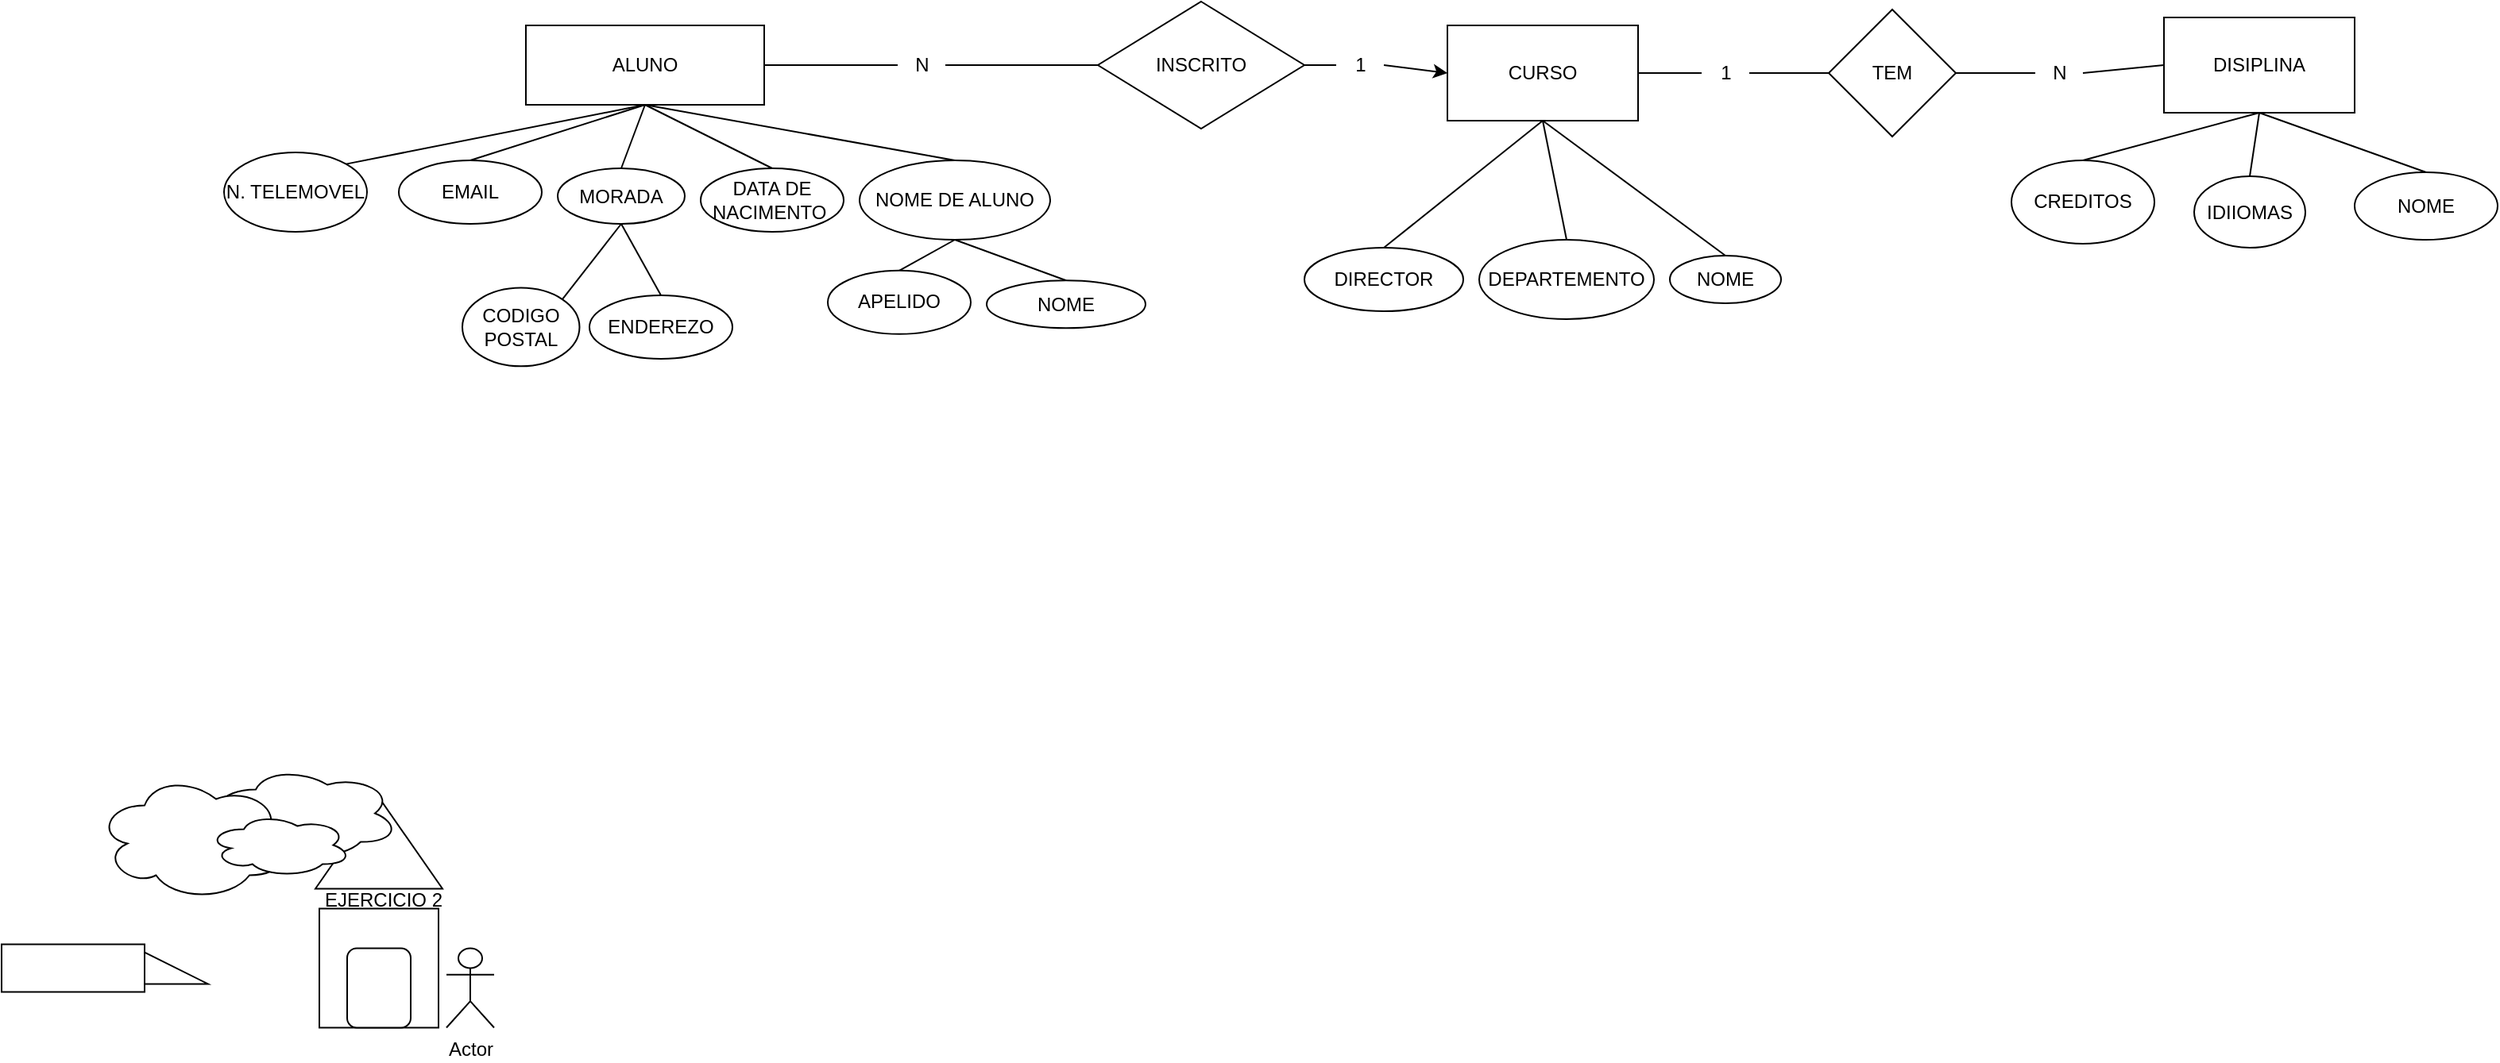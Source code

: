 <mxfile version="21.0.2" type="github" pages="3"><diagram name="Página-1" id="fOUtK3e7nu12n73Vltwu"><mxGraphModel dx="1961" dy="747" grid="1" gridSize="10" guides="1" tooltips="1" connect="1" arrows="1" fold="1" page="1" pageScale="1" pageWidth="827" pageHeight="1169" math="0" shadow="0"><root><mxCell id="0"/><mxCell id="1" parent="0"/><mxCell id="m6ZiWekzEkqs0TR2N4Vm-17" style="rounded=0;orthogonalLoop=1;jettySize=auto;html=1;exitX=0.5;exitY=0;exitDx=0;exitDy=0;entryX=0.5;entryY=1;entryDx=0;entryDy=0;endArrow=none;endFill=0;" edge="1" parent="1" source="m6ZiWekzEkqs0TR2N4Vm-2" target="m6ZiWekzEkqs0TR2N4Vm-1"><mxGeometry relative="1" as="geometry"/></mxCell><mxCell id="m6ZiWekzEkqs0TR2N4Vm-2" value="NOME DE ALUNO" style="ellipse;whiteSpace=wrap;html=1;" vertex="1" parent="1"><mxGeometry x="300" y="145" width="120" height="50" as="geometry"/></mxCell><mxCell id="m6ZiWekzEkqs0TR2N4Vm-16" style="rounded=0;orthogonalLoop=1;jettySize=auto;html=1;exitX=0.5;exitY=0;exitDx=0;exitDy=0;endArrow=none;endFill=0;startArrow=none;" edge="1" parent="1" source="m6ZiWekzEkqs0TR2N4Vm-1"><mxGeometry relative="1" as="geometry"><mxPoint x="140" y="90" as="targetPoint"/></mxGeometry></mxCell><mxCell id="m6ZiWekzEkqs0TR2N4Vm-3" value="DATA DE NACIMENTO&amp;nbsp;" style="ellipse;whiteSpace=wrap;html=1;" vertex="1" parent="1"><mxGeometry x="200" y="150" width="90" height="40" as="geometry"/></mxCell><mxCell id="m6ZiWekzEkqs0TR2N4Vm-15" style="rounded=0;orthogonalLoop=1;jettySize=auto;html=1;exitX=0.5;exitY=0;exitDx=0;exitDy=0;entryX=0.5;entryY=1;entryDx=0;entryDy=0;endArrow=none;endFill=0;" edge="1" parent="1" source="m6ZiWekzEkqs0TR2N4Vm-5" target="m6ZiWekzEkqs0TR2N4Vm-1"><mxGeometry relative="1" as="geometry"/></mxCell><mxCell id="m6ZiWekzEkqs0TR2N4Vm-5" value="MORADA" style="ellipse;whiteSpace=wrap;html=1;" vertex="1" parent="1"><mxGeometry x="110" y="150" width="80" height="35" as="geometry"/></mxCell><mxCell id="m6ZiWekzEkqs0TR2N4Vm-13" style="rounded=0;orthogonalLoop=1;jettySize=auto;html=1;exitX=0.5;exitY=0;exitDx=0;exitDy=0;entryX=0.5;entryY=1;entryDx=0;entryDy=0;endArrow=none;endFill=0;" edge="1" parent="1" source="m6ZiWekzEkqs0TR2N4Vm-6" target="m6ZiWekzEkqs0TR2N4Vm-1"><mxGeometry relative="1" as="geometry"/></mxCell><mxCell id="m6ZiWekzEkqs0TR2N4Vm-6" value="EMAIL" style="ellipse;whiteSpace=wrap;html=1;" vertex="1" parent="1"><mxGeometry x="10" y="145" width="90" height="40" as="geometry"/></mxCell><mxCell id="m6ZiWekzEkqs0TR2N4Vm-9" style="rounded=0;orthogonalLoop=1;jettySize=auto;html=1;exitX=1;exitY=0;exitDx=0;exitDy=0;entryX=0.5;entryY=1;entryDx=0;entryDy=0;endArrow=none;endFill=0;" edge="1" parent="1" source="m6ZiWekzEkqs0TR2N4Vm-7" target="m6ZiWekzEkqs0TR2N4Vm-1"><mxGeometry relative="1" as="geometry"/></mxCell><mxCell id="m6ZiWekzEkqs0TR2N4Vm-7" value="N. TELEMOVEL" style="ellipse;whiteSpace=wrap;html=1;" vertex="1" parent="1"><mxGeometry x="-100" y="140" width="90" height="50" as="geometry"/></mxCell><mxCell id="m6ZiWekzEkqs0TR2N4Vm-53" style="rounded=0;orthogonalLoop=1;jettySize=auto;html=1;exitX=1;exitY=0.5;exitDx=0;exitDy=0;entryX=0;entryY=0.5;entryDx=0;entryDy=0;startArrow=none;endArrow=none;endFill=0;" edge="1" parent="1" source="m6ZiWekzEkqs0TR2N4Vm-74" target="m6ZiWekzEkqs0TR2N4Vm-51"><mxGeometry relative="1" as="geometry"/></mxCell><mxCell id="m6ZiWekzEkqs0TR2N4Vm-18" value="CURSO" style="rounded=0;whiteSpace=wrap;html=1;" vertex="1" parent="1"><mxGeometry x="670" y="60" width="120" height="60" as="geometry"/></mxCell><mxCell id="m6ZiWekzEkqs0TR2N4Vm-52" style="rounded=0;orthogonalLoop=1;jettySize=auto;html=1;exitX=1;exitY=0.5;exitDx=0;exitDy=0;entryX=0;entryY=0.5;entryDx=0;entryDy=0;startArrow=none;endArrow=classic;endFill=1;" edge="1" parent="1" source="m6ZiWekzEkqs0TR2N4Vm-68" target="m6ZiWekzEkqs0TR2N4Vm-18"><mxGeometry relative="1" as="geometry"/></mxCell><mxCell id="m6ZiWekzEkqs0TR2N4Vm-20" value="INSCRITO" style="rhombus;whiteSpace=wrap;html=1;" vertex="1" parent="1"><mxGeometry x="450" y="45" width="130" height="80" as="geometry"/></mxCell><mxCell id="m6ZiWekzEkqs0TR2N4Vm-27" style="rounded=0;orthogonalLoop=1;jettySize=auto;html=1;exitX=0.5;exitY=0;exitDx=0;exitDy=0;entryX=0.5;entryY=1;entryDx=0;entryDy=0;endArrow=none;endFill=0;" edge="1" parent="1" source="m6ZiWekzEkqs0TR2N4Vm-21" target="m6ZiWekzEkqs0TR2N4Vm-18"><mxGeometry relative="1" as="geometry"/></mxCell><mxCell id="m6ZiWekzEkqs0TR2N4Vm-21" value="NOME" style="ellipse;whiteSpace=wrap;html=1;" vertex="1" parent="1"><mxGeometry x="810" y="205" width="70" height="30" as="geometry"/></mxCell><mxCell id="m6ZiWekzEkqs0TR2N4Vm-31" style="rounded=0;orthogonalLoop=1;jettySize=auto;html=1;exitX=0.5;exitY=0;exitDx=0;exitDy=0;entryX=0.5;entryY=1;entryDx=0;entryDy=0;endArrow=none;endFill=0;" edge="1" parent="1" source="m6ZiWekzEkqs0TR2N4Vm-22" target="m6ZiWekzEkqs0TR2N4Vm-18"><mxGeometry relative="1" as="geometry"/></mxCell><mxCell id="m6ZiWekzEkqs0TR2N4Vm-22" value="DEPARTEMENTO" style="ellipse;whiteSpace=wrap;html=1;" vertex="1" parent="1"><mxGeometry x="690" y="195" width="110" height="50" as="geometry"/></mxCell><mxCell id="m6ZiWekzEkqs0TR2N4Vm-25" style="rounded=0;orthogonalLoop=1;jettySize=auto;html=1;exitX=0.5;exitY=0;exitDx=0;exitDy=0;entryX=0.5;entryY=1;entryDx=0;entryDy=0;endArrow=none;endFill=0;" edge="1" parent="1" source="m6ZiWekzEkqs0TR2N4Vm-23" target="m6ZiWekzEkqs0TR2N4Vm-18"><mxGeometry relative="1" as="geometry"/></mxCell><mxCell id="m6ZiWekzEkqs0TR2N4Vm-23" value="DIRECTOR" style="ellipse;whiteSpace=wrap;html=1;" vertex="1" parent="1"><mxGeometry x="580" y="200" width="100" height="40" as="geometry"/></mxCell><mxCell id="m6ZiWekzEkqs0TR2N4Vm-24" value="" style="rounded=0;orthogonalLoop=1;jettySize=auto;html=1;exitX=0.5;exitY=0;exitDx=0;exitDy=0;endArrow=none;endFill=0;entryX=0.5;entryY=1;entryDx=0;entryDy=0;" edge="1" parent="1" source="m6ZiWekzEkqs0TR2N4Vm-3" target="m6ZiWekzEkqs0TR2N4Vm-1"><mxGeometry relative="1" as="geometry"><mxPoint x="140" y="90" as="targetPoint"/><mxPoint x="245" y="150" as="sourcePoint"/></mxGeometry></mxCell><mxCell id="m6ZiWekzEkqs0TR2N4Vm-38" style="rounded=0;orthogonalLoop=1;jettySize=auto;html=1;exitX=1;exitY=0.5;exitDx=0;exitDy=0;entryX=0;entryY=0.5;entryDx=0;entryDy=0;endArrow=none;endFill=0;startArrow=none;" edge="1" parent="1" source="m6ZiWekzEkqs0TR2N4Vm-70" target="m6ZiWekzEkqs0TR2N4Vm-20"><mxGeometry relative="1" as="geometry"/></mxCell><mxCell id="m6ZiWekzEkqs0TR2N4Vm-1" value="ALUNO" style="rounded=0;whiteSpace=wrap;html=1;" vertex="1" parent="1"><mxGeometry x="90" y="60" width="150" height="50" as="geometry"/></mxCell><mxCell id="m6ZiWekzEkqs0TR2N4Vm-28" value="DISIPLINA" style="rounded=0;whiteSpace=wrap;html=1;" vertex="1" parent="1"><mxGeometry x="1121" y="55" width="120" height="60" as="geometry"/></mxCell><mxCell id="m6ZiWekzEkqs0TR2N4Vm-37" style="rounded=0;orthogonalLoop=1;jettySize=auto;html=1;exitX=0.5;exitY=0;exitDx=0;exitDy=0;entryX=0.5;entryY=1;entryDx=0;entryDy=0;endArrow=none;endFill=0;" edge="1" parent="1" source="m6ZiWekzEkqs0TR2N4Vm-32" target="m6ZiWekzEkqs0TR2N4Vm-28"><mxGeometry relative="1" as="geometry"/></mxCell><mxCell id="m6ZiWekzEkqs0TR2N4Vm-32" value="NOME" style="ellipse;whiteSpace=wrap;html=1;" vertex="1" parent="1"><mxGeometry x="1241" y="152.5" width="90" height="42.5" as="geometry"/></mxCell><mxCell id="m6ZiWekzEkqs0TR2N4Vm-36" style="rounded=0;orthogonalLoop=1;jettySize=auto;html=1;exitX=0.5;exitY=0;exitDx=0;exitDy=0;entryX=0.5;entryY=1;entryDx=0;entryDy=0;endArrow=none;endFill=0;" edge="1" parent="1" source="m6ZiWekzEkqs0TR2N4Vm-33" target="m6ZiWekzEkqs0TR2N4Vm-28"><mxGeometry relative="1" as="geometry"/></mxCell><mxCell id="m6ZiWekzEkqs0TR2N4Vm-33" value="CREDITOS" style="ellipse;whiteSpace=wrap;html=1;" vertex="1" parent="1"><mxGeometry x="1025" y="145" width="90" height="52.5" as="geometry"/></mxCell><mxCell id="m6ZiWekzEkqs0TR2N4Vm-35" style="rounded=0;orthogonalLoop=1;jettySize=auto;html=1;exitX=0.5;exitY=0;exitDx=0;exitDy=0;entryX=0.5;entryY=1;entryDx=0;entryDy=0;endArrow=none;endFill=0;" edge="1" parent="1" source="m6ZiWekzEkqs0TR2N4Vm-34" target="m6ZiWekzEkqs0TR2N4Vm-28"><mxGeometry relative="1" as="geometry"/></mxCell><mxCell id="m6ZiWekzEkqs0TR2N4Vm-34" value="IDIIOMAS" style="ellipse;whiteSpace=wrap;html=1;" vertex="1" parent="1"><mxGeometry x="1140" y="155" width="70" height="45" as="geometry"/></mxCell><mxCell id="m6ZiWekzEkqs0TR2N4Vm-41" value="EJERCICIO 2" style="text;html=1;align=center;verticalAlign=middle;resizable=0;points=[];autosize=1;strokeColor=none;fillColor=none;" vertex="1" parent="1"><mxGeometry x="-50" y="596.25" width="100" height="30" as="geometry"/></mxCell><mxCell id="m6ZiWekzEkqs0TR2N4Vm-42" value="" style="triangle;whiteSpace=wrap;html=1;rotation=-90;" vertex="1" parent="1"><mxGeometry x="-31.25" y="535" width="57.5" height="80" as="geometry"/></mxCell><mxCell id="m6ZiWekzEkqs0TR2N4Vm-43" value="" style="whiteSpace=wrap;html=1;aspect=fixed;" vertex="1" parent="1"><mxGeometry x="-40" y="616.25" width="75" height="75" as="geometry"/></mxCell><mxCell id="m6ZiWekzEkqs0TR2N4Vm-44" value="Actor" style="shape=umlActor;verticalLabelPosition=bottom;verticalAlign=top;html=1;outlineConnect=0;" vertex="1" parent="1"><mxGeometry x="40" y="641.25" width="30" height="50" as="geometry"/></mxCell><mxCell id="m6ZiWekzEkqs0TR2N4Vm-46" value="" style="rounded=1;whiteSpace=wrap;html=1;rotation=90;" vertex="1" parent="1"><mxGeometry x="-27.5" y="646.25" width="50" height="40" as="geometry"/></mxCell><mxCell id="m6ZiWekzEkqs0TR2N4Vm-54" style="rounded=0;orthogonalLoop=1;jettySize=auto;html=1;exitX=1;exitY=0.5;exitDx=0;exitDy=0;entryX=0;entryY=0.5;entryDx=0;entryDy=0;startArrow=none;endArrow=none;endFill=0;" edge="1" parent="1" source="m6ZiWekzEkqs0TR2N4Vm-76" target="m6ZiWekzEkqs0TR2N4Vm-28"><mxGeometry relative="1" as="geometry"/></mxCell><mxCell id="m6ZiWekzEkqs0TR2N4Vm-51" value="TEM" style="rhombus;whiteSpace=wrap;html=1;" vertex="1" parent="1"><mxGeometry x="910" y="50" width="80" height="80" as="geometry"/></mxCell><mxCell id="m6ZiWekzEkqs0TR2N4Vm-55" value="" style="ellipse;shape=cloud;whiteSpace=wrap;html=1;" vertex="1" parent="1"><mxGeometry x="-110" y="526.25" width="120" height="60" as="geometry"/></mxCell><mxCell id="m6ZiWekzEkqs0TR2N4Vm-56" value="" style="ellipse;shape=cloud;whiteSpace=wrap;html=1;" vertex="1" parent="1"><mxGeometry x="-180" y="531.25" width="120" height="80" as="geometry"/></mxCell><mxCell id="m6ZiWekzEkqs0TR2N4Vm-57" value="" style="ellipse;shape=cloud;whiteSpace=wrap;html=1;" vertex="1" parent="1"><mxGeometry x="-110" y="556.25" width="90" height="40" as="geometry"/></mxCell><mxCell id="m6ZiWekzEkqs0TR2N4Vm-61" style="rounded=0;orthogonalLoop=1;jettySize=auto;html=1;exitX=0.5;exitY=0;exitDx=0;exitDy=0;entryX=0.5;entryY=1;entryDx=0;entryDy=0;endArrow=none;endFill=0;" edge="1" parent="1" source="m6ZiWekzEkqs0TR2N4Vm-58" target="m6ZiWekzEkqs0TR2N4Vm-2"><mxGeometry relative="1" as="geometry"/></mxCell><mxCell id="m6ZiWekzEkqs0TR2N4Vm-58" value="NOME" style="ellipse;whiteSpace=wrap;html=1;" vertex="1" parent="1"><mxGeometry x="380" y="220.63" width="100" height="30" as="geometry"/></mxCell><mxCell id="m6ZiWekzEkqs0TR2N4Vm-62" style="rounded=0;orthogonalLoop=1;jettySize=auto;html=1;exitX=0.5;exitY=0;exitDx=0;exitDy=0;endArrow=none;endFill=0;entryX=0.5;entryY=1;entryDx=0;entryDy=0;" edge="1" parent="1" source="m6ZiWekzEkqs0TR2N4Vm-59" target="m6ZiWekzEkqs0TR2N4Vm-2"><mxGeometry relative="1" as="geometry"><mxPoint x="360" y="200" as="targetPoint"/></mxGeometry></mxCell><mxCell id="m6ZiWekzEkqs0TR2N4Vm-59" value="APELIDO" style="ellipse;whiteSpace=wrap;html=1;" vertex="1" parent="1"><mxGeometry x="280" y="214.38" width="90" height="40" as="geometry"/></mxCell><mxCell id="m6ZiWekzEkqs0TR2N4Vm-64" value="" style="triangle;whiteSpace=wrap;html=1;rotation=-90;" vertex="1" parent="1"><mxGeometry x="-160" y="613.75" width="20" height="80" as="geometry"/></mxCell><mxCell id="m6ZiWekzEkqs0TR2N4Vm-66" value="" style="rounded=0;whiteSpace=wrap;html=1;" vertex="1" parent="1"><mxGeometry x="-240" y="638.75" width="90" height="30" as="geometry"/></mxCell><mxCell id="m6ZiWekzEkqs0TR2N4Vm-69" value="" style="edgeStyle=orthogonalEdgeStyle;rounded=0;orthogonalLoop=1;jettySize=auto;html=1;exitX=1;exitY=0.5;exitDx=0;exitDy=0;entryX=0;entryY=0.5;entryDx=0;entryDy=0;endArrow=none;" edge="1" parent="1" source="m6ZiWekzEkqs0TR2N4Vm-20" target="m6ZiWekzEkqs0TR2N4Vm-68"><mxGeometry relative="1" as="geometry"><mxPoint x="580" y="85" as="sourcePoint"/><mxPoint x="670" y="90" as="targetPoint"/></mxGeometry></mxCell><mxCell id="m6ZiWekzEkqs0TR2N4Vm-68" value="1" style="text;html=1;align=center;verticalAlign=middle;resizable=0;points=[];autosize=1;strokeColor=none;fillColor=none;" vertex="1" parent="1"><mxGeometry x="600" y="70" width="30" height="30" as="geometry"/></mxCell><mxCell id="m6ZiWekzEkqs0TR2N4Vm-71" value="" style="rounded=0;orthogonalLoop=1;jettySize=auto;html=1;exitX=1;exitY=0.5;exitDx=0;exitDy=0;entryX=0;entryY=0.5;entryDx=0;entryDy=0;endArrow=none;endFill=0;" edge="1" parent="1" source="m6ZiWekzEkqs0TR2N4Vm-1" target="m6ZiWekzEkqs0TR2N4Vm-70"><mxGeometry relative="1" as="geometry"><mxPoint x="240" y="85" as="sourcePoint"/><mxPoint x="450" y="85" as="targetPoint"/></mxGeometry></mxCell><mxCell id="m6ZiWekzEkqs0TR2N4Vm-70" value="N" style="text;html=1;align=center;verticalAlign=middle;resizable=0;points=[];autosize=1;strokeColor=none;fillColor=none;" vertex="1" parent="1"><mxGeometry x="324" y="70" width="30" height="30" as="geometry"/></mxCell><mxCell id="m6ZiWekzEkqs0TR2N4Vm-79" style="rounded=0;orthogonalLoop=1;jettySize=auto;html=1;exitX=0.5;exitY=0;exitDx=0;exitDy=0;entryX=0.5;entryY=1;entryDx=0;entryDy=0;endArrow=none;endFill=0;" edge="1" parent="1" source="m6ZiWekzEkqs0TR2N4Vm-72" target="m6ZiWekzEkqs0TR2N4Vm-5"><mxGeometry relative="1" as="geometry"><mxPoint x="150" y="400" as="targetPoint"/></mxGeometry></mxCell><mxCell id="m6ZiWekzEkqs0TR2N4Vm-72" value="ENDEREZO" style="ellipse;whiteSpace=wrap;html=1;" vertex="1" parent="1"><mxGeometry x="130" y="230" width="90" height="40" as="geometry"/></mxCell><mxCell id="m6ZiWekzEkqs0TR2N4Vm-78" style="rounded=0;orthogonalLoop=1;jettySize=auto;html=1;exitX=1;exitY=0;exitDx=0;exitDy=0;entryX=0.5;entryY=1;entryDx=0;entryDy=0;endArrow=none;endFill=0;" edge="1" parent="1" source="m6ZiWekzEkqs0TR2N4Vm-73" target="m6ZiWekzEkqs0TR2N4Vm-5"><mxGeometry relative="1" as="geometry"/></mxCell><mxCell id="m6ZiWekzEkqs0TR2N4Vm-73" value="CODIGO POSTAL" style="ellipse;whiteSpace=wrap;html=1;" vertex="1" parent="1"><mxGeometry x="50" y="225.31" width="73.75" height="49.37" as="geometry"/></mxCell><mxCell id="m6ZiWekzEkqs0TR2N4Vm-75" value="" style="edgeStyle=orthogonalEdgeStyle;rounded=0;orthogonalLoop=1;jettySize=auto;html=1;exitX=1;exitY=0.5;exitDx=0;exitDy=0;entryX=0;entryY=0.5;entryDx=0;entryDy=0;endArrow=none;" edge="1" parent="1" source="m6ZiWekzEkqs0TR2N4Vm-18" target="m6ZiWekzEkqs0TR2N4Vm-74"><mxGeometry relative="1" as="geometry"><mxPoint x="790" y="90" as="sourcePoint"/><mxPoint x="910" y="100" as="targetPoint"/></mxGeometry></mxCell><mxCell id="m6ZiWekzEkqs0TR2N4Vm-74" value="1" style="text;html=1;align=center;verticalAlign=middle;resizable=0;points=[];autosize=1;strokeColor=none;fillColor=none;" vertex="1" parent="1"><mxGeometry x="830" y="75" width="30" height="30" as="geometry"/></mxCell><mxCell id="m6ZiWekzEkqs0TR2N4Vm-77" value="" style="rounded=0;orthogonalLoop=1;jettySize=auto;html=1;exitX=1;exitY=0.5;exitDx=0;exitDy=0;entryX=0;entryY=0.5;entryDx=0;entryDy=0;endArrow=none;" edge="1" parent="1" source="m6ZiWekzEkqs0TR2N4Vm-51" target="m6ZiWekzEkqs0TR2N4Vm-76"><mxGeometry relative="1" as="geometry"><mxPoint x="990" y="100" as="sourcePoint"/><mxPoint x="1100" y="106" as="targetPoint"/></mxGeometry></mxCell><mxCell id="m6ZiWekzEkqs0TR2N4Vm-76" value="N" style="text;html=1;align=center;verticalAlign=middle;resizable=0;points=[];autosize=1;strokeColor=none;fillColor=none;" vertex="1" parent="1"><mxGeometry x="1040" y="75" width="30" height="30" as="geometry"/></mxCell></root></mxGraphModel></diagram><diagram id="qKNtDy9oZXVMh6XTqzpb" name="Página-2"><mxGraphModel dx="794" dy="523" grid="1" gridSize="10" guides="1" tooltips="1" connect="1" arrows="1" fold="1" page="1" pageScale="1" pageWidth="827" pageHeight="1169" math="0" shadow="0"><root><mxCell id="0"/><mxCell id="1" parent="0"/><mxCell id="6usrFz4n1SvAlCWqxtuR-7" style="rounded=0;orthogonalLoop=1;jettySize=auto;html=1;exitX=1;exitY=0.5;exitDx=0;exitDy=0;entryX=0;entryY=0.5;entryDx=0;entryDy=0;endArrow=none;endFill=0;startArrow=none;" edge="1" parent="1" source="6usrFz4n1SvAlCWqxtuR-14" target="6usrFz4n1SvAlCWqxtuR-3"><mxGeometry relative="1" as="geometry"/></mxCell><mxCell id="6usrFz4n1SvAlCWqxtuR-2" value="CLIENTE" style="rounded=0;whiteSpace=wrap;html=1;" vertex="1" parent="1"><mxGeometry x="40" y="60" width="120" height="60" as="geometry"/></mxCell><mxCell id="6usrFz4n1SvAlCWqxtuR-13" style="rounded=0;orthogonalLoop=1;jettySize=auto;html=1;exitX=1;exitY=0.5;exitDx=0;exitDy=0;entryX=0;entryY=0.5;entryDx=0;entryDy=0;endArrow=none;endFill=0;startArrow=none;" edge="1" parent="1" source="6usrFz4n1SvAlCWqxtuR-17" target="6usrFz4n1SvAlCWqxtuR-4"><mxGeometry relative="1" as="geometry"/></mxCell><mxCell id="6usrFz4n1SvAlCWqxtuR-3" value="FAZ" style="rhombus;whiteSpace=wrap;html=1;" vertex="1" parent="1"><mxGeometry x="260" y="50" width="80" height="80" as="geometry"/></mxCell><mxCell id="6usrFz4n1SvAlCWqxtuR-9" style="rounded=0;orthogonalLoop=1;jettySize=auto;html=1;exitX=1;exitY=0.5;exitDx=0;exitDy=0;entryX=0;entryY=0.5;entryDx=0;entryDy=0;endArrow=none;endFill=0;" edge="1" parent="1" source="6usrFz4n1SvAlCWqxtuR-4" target="6usrFz4n1SvAlCWqxtuR-5"><mxGeometry relative="1" as="geometry"/></mxCell><mxCell id="6usrFz4n1SvAlCWqxtuR-4" value="ALUGER" style="rounded=0;whiteSpace=wrap;html=1;" vertex="1" parent="1"><mxGeometry x="420" y="60" width="120" height="60" as="geometry"/></mxCell><mxCell id="6usrFz4n1SvAlCWqxtuR-10" style="rounded=0;orthogonalLoop=1;jettySize=auto;html=1;exitX=0.5;exitY=1;exitDx=0;exitDy=0;entryX=0.5;entryY=0;entryDx=0;entryDy=0;endArrow=none;endFill=0;" edge="1" parent="1" source="6usrFz4n1SvAlCWqxtuR-5" target="6usrFz4n1SvAlCWqxtuR-6"><mxGeometry relative="1" as="geometry"/></mxCell><mxCell id="6usrFz4n1SvAlCWqxtuR-5" value="TEM" style="rhombus;whiteSpace=wrap;html=1;" vertex="1" parent="1"><mxGeometry x="660" y="50" width="80" height="80" as="geometry"/></mxCell><mxCell id="6usrFz4n1SvAlCWqxtuR-6" value="VIDEO" style="rounded=0;whiteSpace=wrap;html=1;" vertex="1" parent="1"><mxGeometry x="640" y="160" width="120" height="60" as="geometry"/></mxCell><mxCell id="6usrFz4n1SvAlCWqxtuR-15" value="" style="rounded=0;orthogonalLoop=1;jettySize=auto;html=1;exitX=1;exitY=0.5;exitDx=0;exitDy=0;entryX=0;entryY=0.5;entryDx=0;entryDy=0;endArrow=none;endFill=0;" edge="1" parent="1" source="6usrFz4n1SvAlCWqxtuR-2" target="6usrFz4n1SvAlCWqxtuR-14"><mxGeometry relative="1" as="geometry"><mxPoint x="160" y="90" as="sourcePoint"/><mxPoint x="260" y="90" as="targetPoint"/></mxGeometry></mxCell><mxCell id="6usrFz4n1SvAlCWqxtuR-14" value="1" style="text;strokeColor=none;align=center;fillColor=none;html=1;verticalAlign=middle;whiteSpace=wrap;rounded=0;" vertex="1" parent="1"><mxGeometry x="180" y="75" width="60" height="30" as="geometry"/></mxCell><mxCell id="6usrFz4n1SvAlCWqxtuR-18" value="" style="rounded=0;orthogonalLoop=1;jettySize=auto;html=1;exitX=1;exitY=0.5;exitDx=0;exitDy=0;entryX=0;entryY=0.5;entryDx=0;entryDy=0;endArrow=none;endFill=0;" edge="1" parent="1" source="6usrFz4n1SvAlCWqxtuR-3" target="6usrFz4n1SvAlCWqxtuR-17"><mxGeometry relative="1" as="geometry"><mxPoint x="340" y="90" as="sourcePoint"/><mxPoint x="420" y="90" as="targetPoint"/></mxGeometry></mxCell><mxCell id="6usrFz4n1SvAlCWqxtuR-17" value="1:N" style="text;strokeColor=none;align=center;fillColor=none;html=1;verticalAlign=middle;whiteSpace=wrap;rounded=0;" vertex="1" parent="1"><mxGeometry x="360" y="75" width="40" height="30" as="geometry"/></mxCell><mxCell id="20HCmAm1cqN802RT5Tl9-15" style="rounded=0;orthogonalLoop=1;jettySize=auto;html=1;exitX=0.5;exitY=0;exitDx=0;exitDy=0;entryX=0.5;entryY=1;entryDx=0;entryDy=0;endArrow=none;endFill=0;" edge="1" parent="1" source="20HCmAm1cqN802RT5Tl9-1" target="6usrFz4n1SvAlCWqxtuR-6"><mxGeometry relative="1" as="geometry"/></mxCell><mxCell id="20HCmAm1cqN802RT5Tl9-1" value="TITULO" style="ellipse;whiteSpace=wrap;html=1;" vertex="1" parent="1"><mxGeometry x="860" y="260" width="90" height="40" as="geometry"/></mxCell><mxCell id="20HCmAm1cqN802RT5Tl9-13" style="rounded=0;orthogonalLoop=1;jettySize=auto;html=1;exitX=0.5;exitY=0;exitDx=0;exitDy=0;entryX=0.5;entryY=1;entryDx=0;entryDy=0;endArrow=none;endFill=0;" edge="1" parent="1" source="20HCmAm1cqN802RT5Tl9-2" target="6usrFz4n1SvAlCWqxtuR-6"><mxGeometry relative="1" as="geometry"/></mxCell><mxCell id="20HCmAm1cqN802RT5Tl9-2" value="GENERO" style="ellipse;whiteSpace=wrap;html=1;" vertex="1" parent="1"><mxGeometry x="770" y="265" width="80" height="30" as="geometry"/></mxCell><mxCell id="20HCmAm1cqN802RT5Tl9-12" style="rounded=0;orthogonalLoop=1;jettySize=auto;html=1;exitX=0.5;exitY=0;exitDx=0;exitDy=0;entryX=0.5;entryY=1;entryDx=0;entryDy=0;endArrow=none;endFill=0;" edge="1" parent="1" source="20HCmAm1cqN802RT5Tl9-3" target="6usrFz4n1SvAlCWqxtuR-6"><mxGeometry relative="1" as="geometry"/></mxCell><mxCell id="20HCmAm1cqN802RT5Tl9-3" value="DURAÇÃO" style="ellipse;whiteSpace=wrap;html=1;" vertex="1" parent="1"><mxGeometry x="540" y="260" width="90" height="40" as="geometry"/></mxCell><mxCell id="20HCmAm1cqN802RT5Tl9-10" style="rounded=0;orthogonalLoop=1;jettySize=auto;html=1;exitX=0.5;exitY=0;exitDx=0;exitDy=0;entryX=0.5;entryY=1;entryDx=0;entryDy=0;endArrow=none;endFill=0;" edge="1" parent="1" source="20HCmAm1cqN802RT5Tl9-4" target="6usrFz4n1SvAlCWqxtuR-6"><mxGeometry relative="1" as="geometry"/></mxCell><mxCell id="20HCmAm1cqN802RT5Tl9-4" value="EMPRESA DITRIBUÇÕA" style="ellipse;whiteSpace=wrap;html=1;" vertex="1" parent="1"><mxGeometry x="640" y="255" width="110" height="50" as="geometry"/></mxCell><mxCell id="20HCmAm1cqN802RT5Tl9-9" style="rounded=0;orthogonalLoop=1;jettySize=auto;html=1;exitX=0.5;exitY=0;exitDx=0;exitDy=0;entryX=0.5;entryY=1;entryDx=0;entryDy=0;endArrow=none;endFill=0;" edge="1" parent="1" source="20HCmAm1cqN802RT5Tl9-6" target="6usrFz4n1SvAlCWqxtuR-4"><mxGeometry relative="1" as="geometry"/></mxCell><mxCell id="20HCmAm1cqN802RT5Tl9-6" value="DATA_SAIDA" style="ellipse;whiteSpace=wrap;html=1;" vertex="1" parent="1"><mxGeometry x="390" y="140" width="90" height="30" as="geometry"/></mxCell><mxCell id="20HCmAm1cqN802RT5Tl9-8" style="rounded=0;orthogonalLoop=1;jettySize=auto;html=1;exitX=0.5;exitY=0;exitDx=0;exitDy=0;entryX=0.5;entryY=1;entryDx=0;entryDy=0;endArrow=none;endFill=0;" edge="1" parent="1" source="20HCmAm1cqN802RT5Tl9-7" target="6usrFz4n1SvAlCWqxtuR-4"><mxGeometry relative="1" as="geometry"/></mxCell><mxCell id="20HCmAm1cqN802RT5Tl9-7" value="DATA_ENTRADA" style="ellipse;whiteSpace=wrap;html=1;" vertex="1" parent="1"><mxGeometry x="460" y="160" width="120" height="40" as="geometry"/></mxCell></root></mxGraphModel></diagram><diagram id="LQaPyOtPSIEDnuFOMU_W" name="Página-3"><mxGraphModel dx="794" dy="523" grid="1" gridSize="10" guides="1" tooltips="1" connect="1" arrows="1" fold="1" page="1" pageScale="1" pageWidth="827" pageHeight="1169" math="0" shadow="0"><root><mxCell id="0"/><mxCell id="1" parent="0"/><mxCell id="UIbBkE9BcNnh7Hj8Mlg0-1" value="CLIENTE" style="rounded=0;whiteSpace=wrap;html=1;" vertex="1" parent="1"><mxGeometry x="70" y="70" width="120" height="60" as="geometry"/></mxCell><mxCell id="UIbBkE9BcNnh7Hj8Mlg0-2" value="PODE" style="rhombus;whiteSpace=wrap;html=1;" vertex="1" parent="1"><mxGeometry x="240" y="60" width="80" height="80" as="geometry"/></mxCell></root></mxGraphModel></diagram></mxfile>